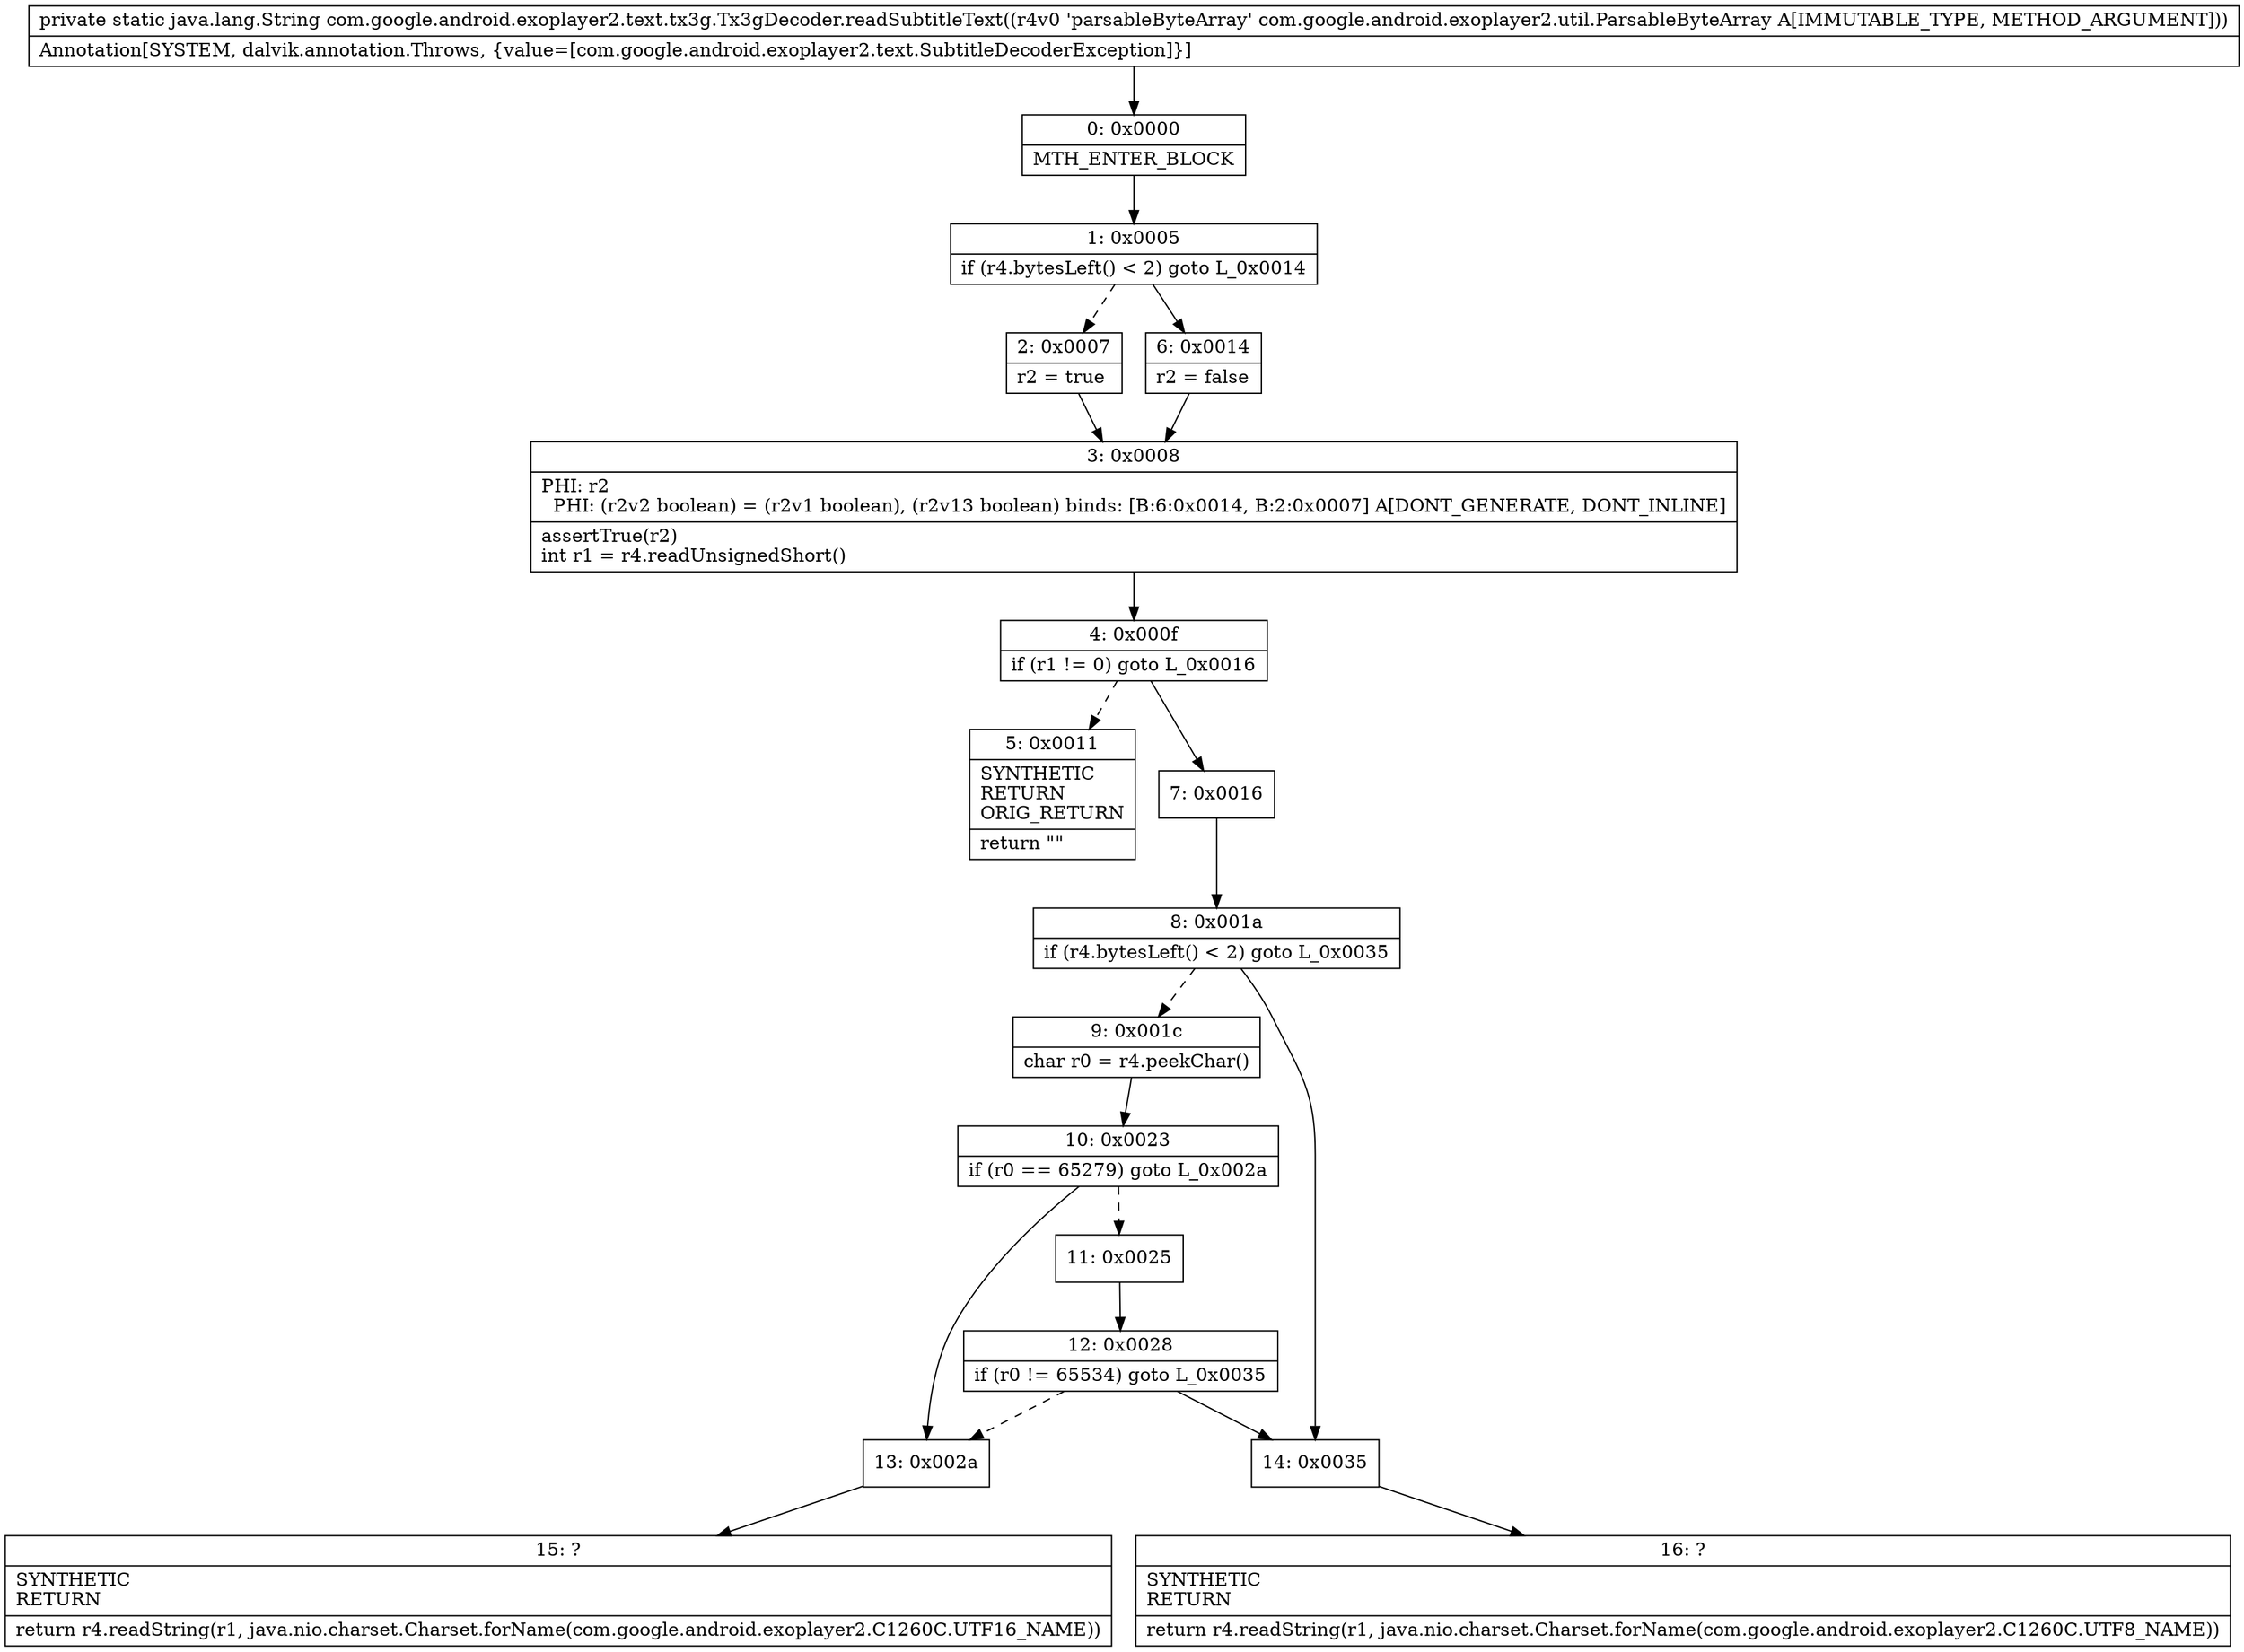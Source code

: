 digraph "CFG forcom.google.android.exoplayer2.text.tx3g.Tx3gDecoder.readSubtitleText(Lcom\/google\/android\/exoplayer2\/util\/ParsableByteArray;)Ljava\/lang\/String;" {
Node_0 [shape=record,label="{0\:\ 0x0000|MTH_ENTER_BLOCK\l}"];
Node_1 [shape=record,label="{1\:\ 0x0005|if (r4.bytesLeft() \< 2) goto L_0x0014\l}"];
Node_2 [shape=record,label="{2\:\ 0x0007|r2 = true\l}"];
Node_3 [shape=record,label="{3\:\ 0x0008|PHI: r2 \l  PHI: (r2v2 boolean) = (r2v1 boolean), (r2v13 boolean) binds: [B:6:0x0014, B:2:0x0007] A[DONT_GENERATE, DONT_INLINE]\l|assertTrue(r2)\lint r1 = r4.readUnsignedShort()\l}"];
Node_4 [shape=record,label="{4\:\ 0x000f|if (r1 != 0) goto L_0x0016\l}"];
Node_5 [shape=record,label="{5\:\ 0x0011|SYNTHETIC\lRETURN\lORIG_RETURN\l|return \"\"\l}"];
Node_6 [shape=record,label="{6\:\ 0x0014|r2 = false\l}"];
Node_7 [shape=record,label="{7\:\ 0x0016}"];
Node_8 [shape=record,label="{8\:\ 0x001a|if (r4.bytesLeft() \< 2) goto L_0x0035\l}"];
Node_9 [shape=record,label="{9\:\ 0x001c|char r0 = r4.peekChar()\l}"];
Node_10 [shape=record,label="{10\:\ 0x0023|if (r0 == 65279) goto L_0x002a\l}"];
Node_11 [shape=record,label="{11\:\ 0x0025}"];
Node_12 [shape=record,label="{12\:\ 0x0028|if (r0 != 65534) goto L_0x0035\l}"];
Node_13 [shape=record,label="{13\:\ 0x002a}"];
Node_14 [shape=record,label="{14\:\ 0x0035}"];
Node_15 [shape=record,label="{15\:\ ?|SYNTHETIC\lRETURN\l|return r4.readString(r1, java.nio.charset.Charset.forName(com.google.android.exoplayer2.C1260C.UTF16_NAME))\l}"];
Node_16 [shape=record,label="{16\:\ ?|SYNTHETIC\lRETURN\l|return r4.readString(r1, java.nio.charset.Charset.forName(com.google.android.exoplayer2.C1260C.UTF8_NAME))\l}"];
MethodNode[shape=record,label="{private static java.lang.String com.google.android.exoplayer2.text.tx3g.Tx3gDecoder.readSubtitleText((r4v0 'parsableByteArray' com.google.android.exoplayer2.util.ParsableByteArray A[IMMUTABLE_TYPE, METHOD_ARGUMENT]))  | Annotation[SYSTEM, dalvik.annotation.Throws, \{value=[com.google.android.exoplayer2.text.SubtitleDecoderException]\}]\l}"];
MethodNode -> Node_0;
Node_0 -> Node_1;
Node_1 -> Node_2[style=dashed];
Node_1 -> Node_6;
Node_2 -> Node_3;
Node_3 -> Node_4;
Node_4 -> Node_5[style=dashed];
Node_4 -> Node_7;
Node_6 -> Node_3;
Node_7 -> Node_8;
Node_8 -> Node_9[style=dashed];
Node_8 -> Node_14;
Node_9 -> Node_10;
Node_10 -> Node_11[style=dashed];
Node_10 -> Node_13;
Node_11 -> Node_12;
Node_12 -> Node_13[style=dashed];
Node_12 -> Node_14;
Node_13 -> Node_15;
Node_14 -> Node_16;
}

